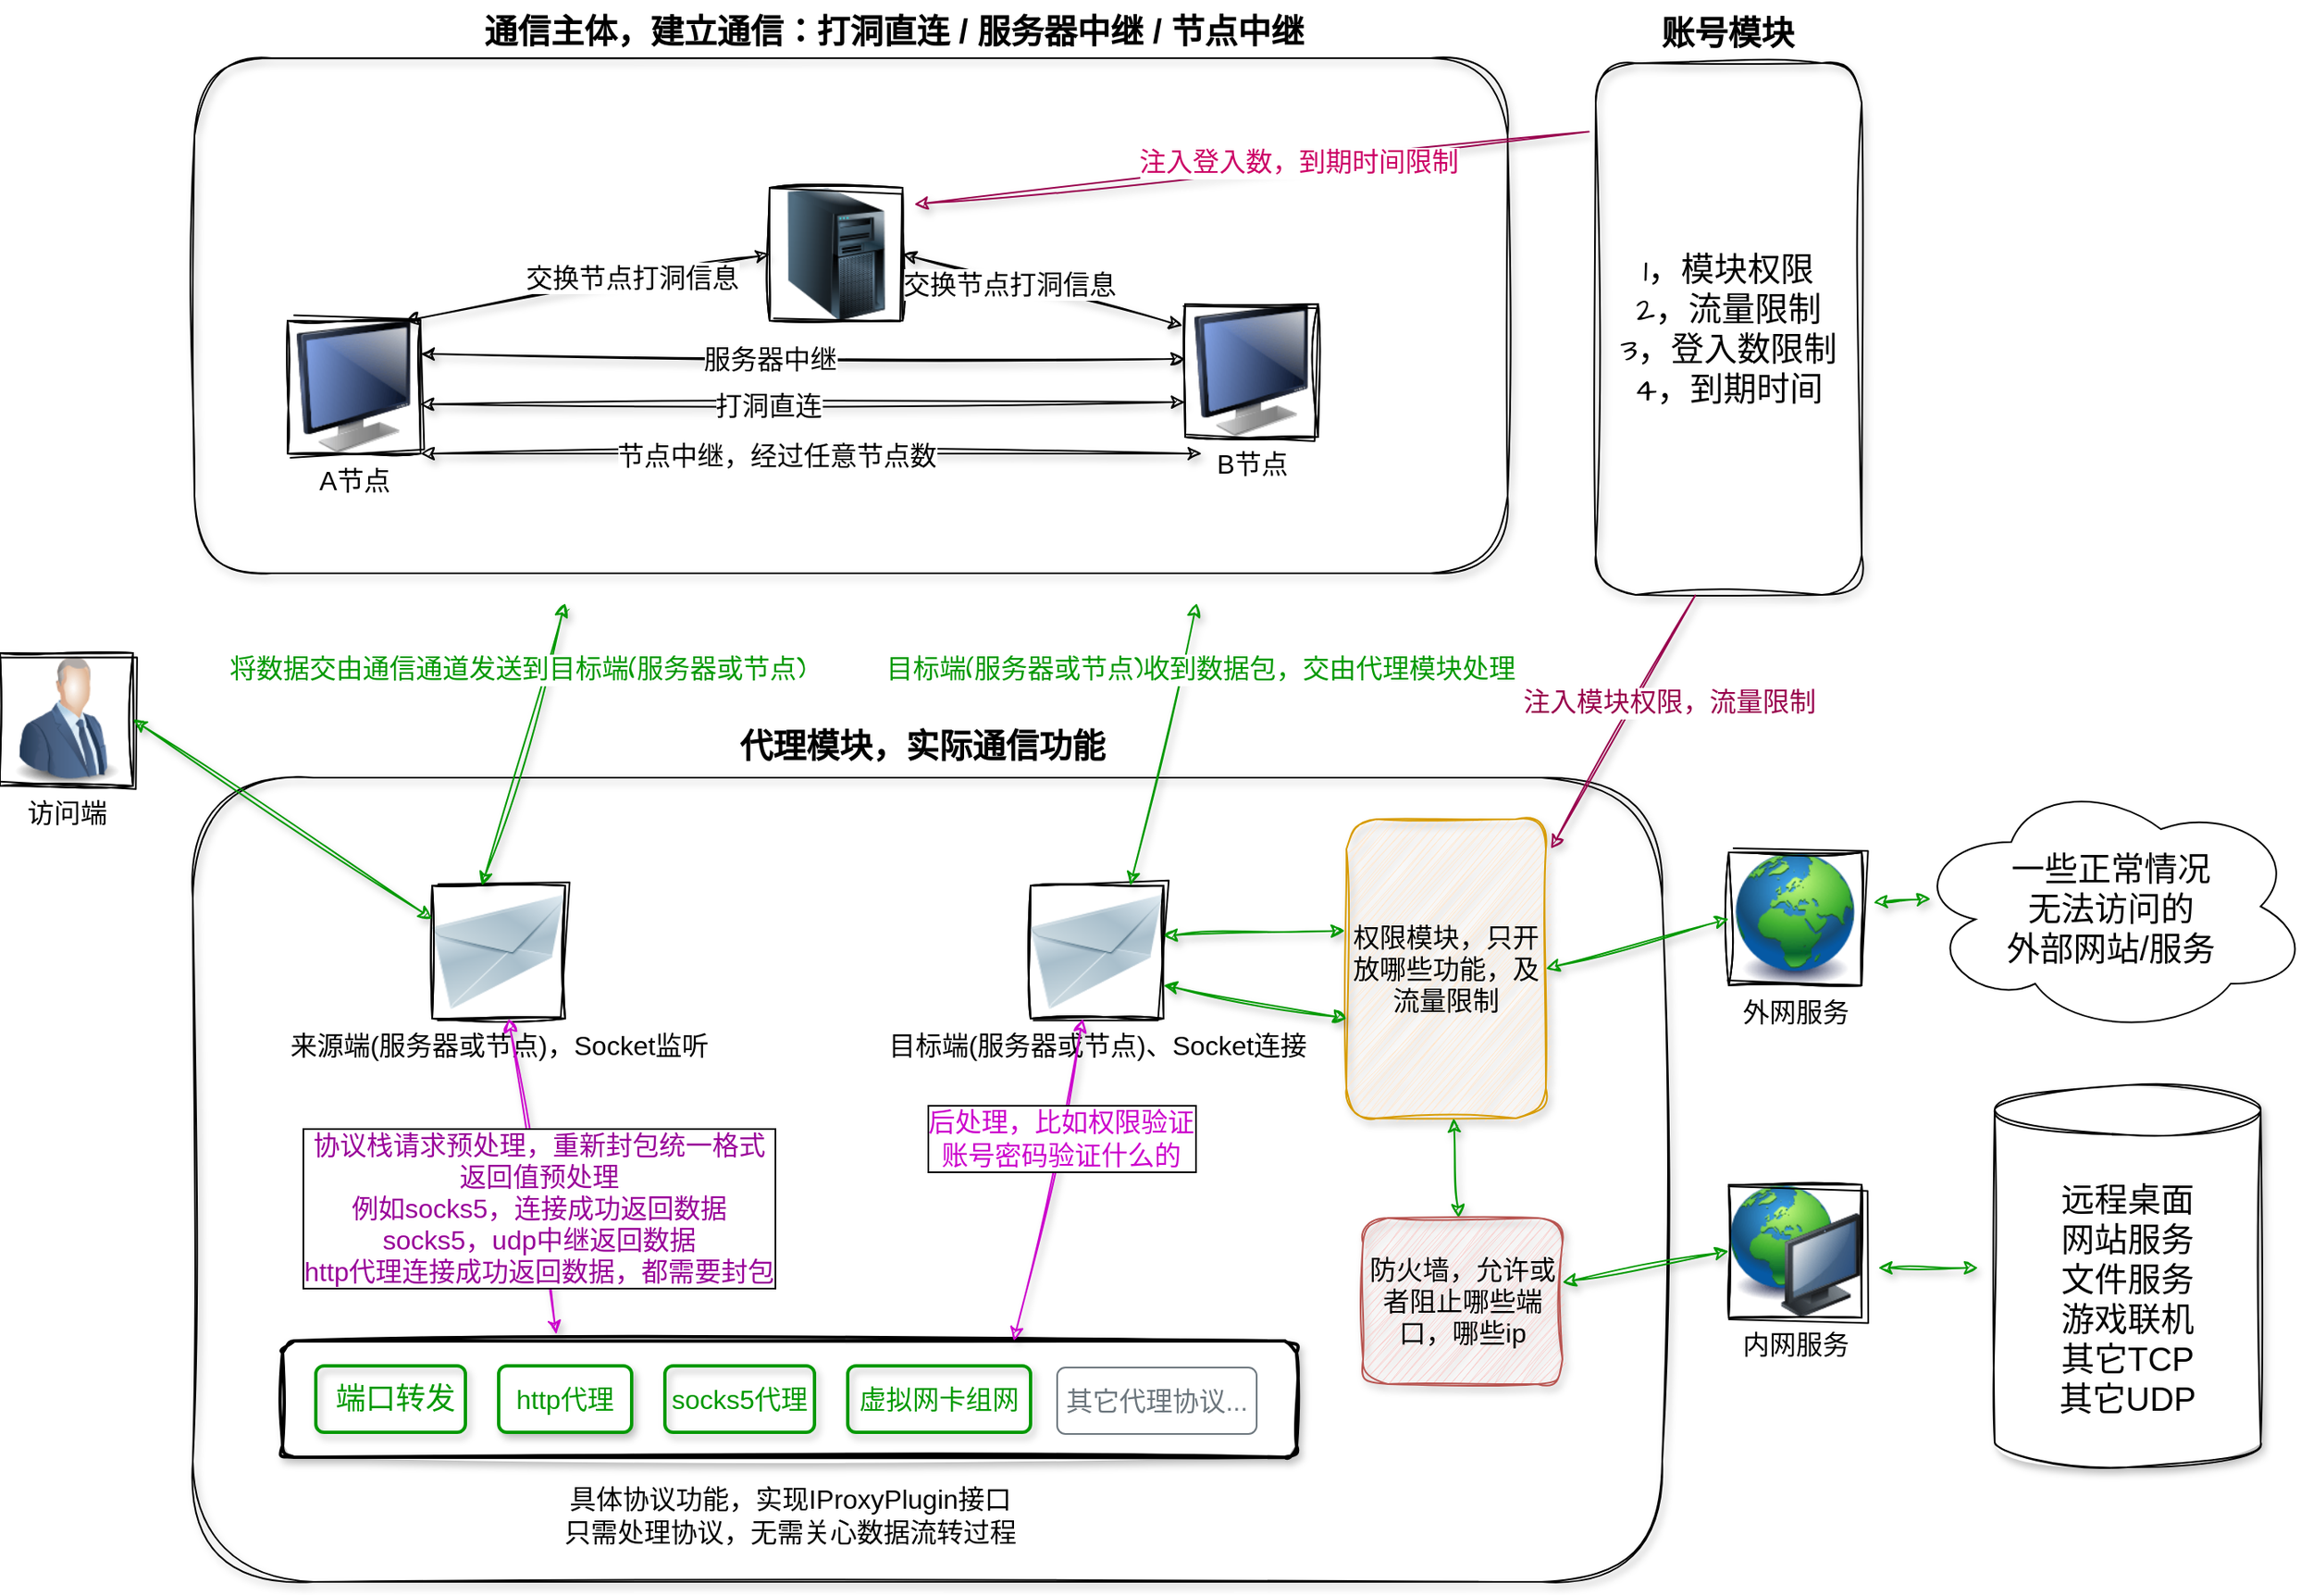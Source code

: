 <mxfile version="21.1.2" type="device">
  <diagram name="第 1 页" id="WeksNQTn7rmUZLTNm6jE">
    <mxGraphModel dx="2030" dy="1977" grid="1" gridSize="10" guides="1" tooltips="1" connect="1" arrows="1" fold="1" page="0" pageScale="1" pageWidth="1600" pageHeight="900" background="none" math="0" shadow="0">
      <root>
        <mxCell id="0" />
        <mxCell id="1" parent="0" />
        <mxCell id="hFxCbtqMRwaJQjfIHnZt-23" value="" style="rounded=1;whiteSpace=wrap;html=1;fillColor=none;glass=0;sketch=1;curveFitting=1;jiggle=2;shadow=1;container=1;movable=1;resizable=1;rotatable=1;deletable=1;editable=1;locked=0;connectable=1;" parent="1" vertex="1">
          <mxGeometry x="237" y="-678" width="790" height="310" as="geometry" />
        </mxCell>
        <mxCell id="hFxCbtqMRwaJQjfIHnZt-26" value="" style="rounded=1;whiteSpace=wrap;html=1;sketch=1;curveFitting=1;jiggle=2;shadow=1;fillColor=none;movable=1;resizable=1;rotatable=1;deletable=1;editable=1;locked=0;connectable=1;" parent="1" vertex="1">
          <mxGeometry x="236" y="-245" width="884" height="484" as="geometry" />
        </mxCell>
        <mxCell id="3vAu_ZUaitDxesohSRle-2" value="" style="rounded=1;whiteSpace=wrap;html=1;absoluteArcSize=1;arcSize=14;strokeWidth=2;gradientColor=none;glass=0;sketch=1;curveFitting=1;jiggle=2;shadow=1;fillColor=default;" parent="1" vertex="1">
          <mxGeometry x="290" y="94" width="610" height="70" as="geometry" />
        </mxCell>
        <mxCell id="3vAu_ZUaitDxesohSRle-3" value="端口转发" style="html=1;shadow=1;dashed=0;shape=mxgraph.bootstrap.rrect;rSize=5;strokeColor=#009900;strokeWidth=2;fillColor=none;whiteSpace=wrap;align=left;verticalAlign=middle;spacingLeft=10;fontStyle=0;fontSize=18;labelBackgroundColor=default;labelBorderColor=none;fontColor=#009900;" parent="1" vertex="1">
          <mxGeometry x="310" y="109" width="90" height="40" as="geometry" />
        </mxCell>
        <mxCell id="3vAu_ZUaitDxesohSRle-5" value="http代理" style="html=1;shadow=1;dashed=0;shape=mxgraph.bootstrap.rrect;rSize=5;strokeColor=#009900;strokeWidth=2;fillColor=default;fontColor=#009900;whiteSpace=wrap;align=center;verticalAlign=middle;spacingLeft=0;fontStyle=0;fontSize=16;spacing=5;" parent="1" vertex="1">
          <mxGeometry x="420" y="109" width="80" height="40" as="geometry" />
        </mxCell>
        <mxCell id="3vAu_ZUaitDxesohSRle-6" value="socks5代理" style="html=1;shadow=1;dashed=0;shape=mxgraph.bootstrap.rrect;rSize=5;strokeColor=#009900;strokeWidth=2;fillColor=none;fontColor=#009900;whiteSpace=wrap;align=center;verticalAlign=middle;spacingLeft=0;fontStyle=0;fontSize=16;spacing=5;" parent="1" vertex="1">
          <mxGeometry x="520" y="109" width="90" height="40" as="geometry" />
        </mxCell>
        <mxCell id="3vAu_ZUaitDxesohSRle-8" value="虚拟网卡组网" style="html=1;shadow=1;dashed=0;shape=mxgraph.bootstrap.rrect;rSize=5;strokeColor=#009900;strokeWidth=2;fillColor=none;fontColor=#009900;whiteSpace=wrap;align=center;verticalAlign=middle;spacingLeft=0;fontStyle=0;fontSize=16;spacing=5;" parent="1" vertex="1">
          <mxGeometry x="630" y="109" width="110" height="40" as="geometry" />
        </mxCell>
        <mxCell id="3vAu_ZUaitDxesohSRle-9" value="其它代理协议..." style="html=1;shadow=0;dashed=0;shape=mxgraph.bootstrap.rrect;rSize=5;strokeColor=#6C767D;strokeWidth=1;fillColor=none;fontColor=#6C767D;whiteSpace=wrap;align=center;verticalAlign=middle;spacingLeft=0;fontStyle=0;fontSize=16;spacing=5;" parent="1" vertex="1">
          <mxGeometry x="756" y="110" width="120" height="40" as="geometry" />
        </mxCell>
        <mxCell id="3vAu_ZUaitDxesohSRle-10" value="访问端" style="image;html=1;image=img/lib/clip_art/people/Suit_Man_Blue_128x128.png;sketch=1;curveFitting=1;jiggle=2;imageBorder=default;imageBackground=default;fontSize=16;" parent="1" vertex="1">
          <mxGeometry x="120" y="-320" width="80" height="80" as="geometry" />
        </mxCell>
        <mxCell id="3vAu_ZUaitDxesohSRle-11" value="来源端(服务器或节点)，Socket监听" style="image;html=1;image=img/lib/clip_art/networking/Email_128x128.png;sketch=1;curveFitting=1;jiggle=2;imageBorder=default;imageBackground=default;fontSize=16;" parent="1" vertex="1">
          <mxGeometry x="380" y="-180" width="80" height="80" as="geometry" />
        </mxCell>
        <mxCell id="3vAu_ZUaitDxesohSRle-12" value="" style="endArrow=classic;startArrow=classic;html=1;rounded=0;exitX=1;exitY=0.5;exitDx=0;exitDy=0;fillColor=#d5e8d4;strokeColor=#009900;sketch=1;curveFitting=1;jiggle=2;shadow=1;" parent="1" source="3vAu_ZUaitDxesohSRle-10" edge="1">
          <mxGeometry width="50" height="50" relative="1" as="geometry">
            <mxPoint x="200" y="-80" as="sourcePoint" />
            <mxPoint x="380" y="-160" as="targetPoint" />
          </mxGeometry>
        </mxCell>
        <mxCell id="3vAu_ZUaitDxesohSRle-13" value="目标端(服务器或节点)、Socket连接" style="image;html=1;image=img/lib/clip_art/networking/Email_128x128.png;imageBackground=default;imageBorder=default;sketch=1;curveFitting=1;jiggle=2;fontSize=16;" parent="1" vertex="1">
          <mxGeometry x="740" y="-180" width="80" height="80" as="geometry" />
        </mxCell>
        <mxCell id="3vAu_ZUaitDxesohSRle-15" value="内网服务" style="image;html=1;image=img/lib/clip_art/computers/Network_128x128.png;imageBorder=default;imageBackground=default;sketch=1;curveFitting=1;jiggle=2;fontSize=16;" parent="1" vertex="1">
          <mxGeometry x="1160" width="80" height="80" as="geometry" />
        </mxCell>
        <mxCell id="3vAu_ZUaitDxesohSRle-16" value="外网服务" style="image;html=1;image=img/lib/clip_art/general/Earth_globe_128x128.png;fontSize=16;imageBackground=default;imageBorder=default;sketch=1;curveFitting=1;jiggle=2;" parent="1" vertex="1">
          <mxGeometry x="1160" y="-200" width="80" height="80" as="geometry" />
        </mxCell>
        <mxCell id="3vAu_ZUaitDxesohSRle-17" value="" style="endArrow=classic;startArrow=classic;html=1;rounded=0;fillColor=#d5e8d4;strokeColor=#009900;shadow=1;sketch=1;curveFitting=1;jiggle=2;entryX=-0.008;entryY=0.373;entryDx=0;entryDy=0;entryPerimeter=0;" parent="1" target="hFxCbtqMRwaJQjfIHnZt-5" edge="1">
          <mxGeometry width="50" height="50" relative="1" as="geometry">
            <mxPoint x="820" y="-150" as="sourcePoint" />
            <mxPoint x="830" y="-150" as="targetPoint" />
          </mxGeometry>
        </mxCell>
        <mxCell id="3vAu_ZUaitDxesohSRle-18" value="" style="endArrow=classic;startArrow=classic;html=1;rounded=0;entryX=0;entryY=0.5;entryDx=0;entryDy=0;fillColor=#d5e8d4;strokeColor=#009900;shadow=1;sketch=1;curveFitting=1;jiggle=2;" parent="1" source="hFxCbtqMRwaJQjfIHnZt-4" target="3vAu_ZUaitDxesohSRle-15" edge="1">
          <mxGeometry width="50" height="50" relative="1" as="geometry">
            <mxPoint x="1070" y="-110" as="sourcePoint" />
            <mxPoint x="890" y="-80" as="targetPoint" />
          </mxGeometry>
        </mxCell>
        <mxCell id="3vAu_ZUaitDxesohSRle-20" value="具体协议功能，实现IProxyPlugin接口&lt;br&gt;只需处理协议，无需关心数据流转过程" style="text;html=1;strokeColor=none;fillColor=none;align=center;verticalAlign=middle;whiteSpace=wrap;rounded=0;fontSize=16;" parent="1" vertex="1">
          <mxGeometry x="452.5" y="184" width="285" height="30" as="geometry" />
        </mxCell>
        <mxCell id="3vAu_ZUaitDxesohSRle-22" value="" style="endArrow=classic;startArrow=classic;html=1;rounded=0;exitX=0.27;exitY=-0.057;exitDx=0;exitDy=0;exitPerimeter=0;fillColor=#e1d5e7;strokeColor=#CC00CC;sketch=1;curveFitting=1;jiggle=2;shadow=1;" parent="1" source="3vAu_ZUaitDxesohSRle-2" target="3vAu_ZUaitDxesohSRle-11" edge="1">
          <mxGeometry width="50" height="50" relative="1" as="geometry">
            <mxPoint x="450" y="54" as="sourcePoint" />
            <mxPoint x="500" y="4" as="targetPoint" />
          </mxGeometry>
        </mxCell>
        <mxCell id="3vAu_ZUaitDxesohSRle-23" value="协议栈请求预处理，重新封包统一格式&lt;br style=&quot;font-size: 16px;&quot;&gt;返回值预处理&lt;br style=&quot;font-size: 16px;&quot;&gt;例如socks5，连接成功返回数据&lt;br style=&quot;font-size: 16px;&quot;&gt;socks5，udp中继返回数据&lt;br style=&quot;font-size: 16px;&quot;&gt;http代理连接成功返回数据，都需要封包" style="edgeLabel;html=1;align=center;verticalAlign=middle;resizable=0;points=[];fontSize=16;labelBorderColor=default;fontColor=#990099;" parent="3vAu_ZUaitDxesohSRle-22" vertex="1" connectable="0">
          <mxGeometry x="-0.198" y="-2" relative="1" as="geometry">
            <mxPoint x="-1" as="offset" />
          </mxGeometry>
        </mxCell>
        <mxCell id="3vAu_ZUaitDxesohSRle-24" value="" style="endArrow=classic;startArrow=classic;html=1;rounded=1;fillColor=#e1d5e7;strokeColor=#CC00CC;sketch=1;curveFitting=1;jiggle=2;shadow=1;" parent="1" target="3vAu_ZUaitDxesohSRle-13" edge="1">
          <mxGeometry width="50" height="50" relative="1" as="geometry">
            <mxPoint x="730" y="94" as="sourcePoint" />
            <mxPoint x="780" y="44" as="targetPoint" />
          </mxGeometry>
        </mxCell>
        <mxCell id="3vAu_ZUaitDxesohSRle-26" value="后处理，比如权限验证&lt;br style=&quot;font-size: 16px;&quot;&gt;账号密码验证什么的" style="edgeLabel;html=1;align=center;verticalAlign=middle;resizable=0;points=[];fontSize=16;labelBorderColor=default;fontColor=#CC00CC;" parent="3vAu_ZUaitDxesohSRle-24" vertex="1" connectable="0">
          <mxGeometry x="0.267" y="-2" relative="1" as="geometry">
            <mxPoint as="offset" />
          </mxGeometry>
        </mxCell>
        <mxCell id="hFxCbtqMRwaJQjfIHnZt-5" value="权限模块，只开放哪些功能，及流量限制" style="rounded=1;whiteSpace=wrap;html=1;glass=0;shadow=1;sketch=1;curveFitting=1;jiggle=2;fontSize=16;fillColor=#ffe6cc;strokeColor=#d79b00;" parent="1" vertex="1">
          <mxGeometry x="930" y="-220" width="120" height="180" as="geometry" />
        </mxCell>
        <mxCell id="hFxCbtqMRwaJQjfIHnZt-6" value="" style="image;html=1;image=img/lib/clip_art/computers/Server_Tower_128x128.png;imageBorder=default;imageBackground=default;sketch=1;curveFitting=1;jiggle=2;" parent="1" vertex="1">
          <mxGeometry x="583" y="-600" width="80" height="80" as="geometry" />
        </mxCell>
        <mxCell id="hFxCbtqMRwaJQjfIHnZt-7" value="&lt;font style=&quot;font-size: 16px;&quot;&gt;A节点&lt;/font&gt;" style="image;html=1;image=img/lib/clip_art/computers/Monitor_128x128.png;imageBorder=default;imageBackground=default;sketch=1;curveFitting=1;jiggle=2;" parent="1" vertex="1">
          <mxGeometry x="293" y="-520" width="80" height="80" as="geometry" />
        </mxCell>
        <mxCell id="hFxCbtqMRwaJQjfIHnZt-8" value="&lt;font style=&quot;font-size: 16px;&quot;&gt;B节点&lt;/font&gt;" style="image;html=1;image=img/lib/clip_art/computers/Monitor_128x128.png;sketch=1;curveFitting=1;jiggle=2;imageBorder=default;imageBackground=default;" parent="1" vertex="1">
          <mxGeometry x="833" y="-530" width="80" height="80" as="geometry" />
        </mxCell>
        <mxCell id="hFxCbtqMRwaJQjfIHnZt-11" value="" style="endArrow=classic;startArrow=classic;html=1;rounded=0;entryX=0;entryY=0.5;entryDx=0;entryDy=0;exitX=0.885;exitY=0.001;exitDx=0;exitDy=0;exitPerimeter=0;sketch=1;curveFitting=1;jiggle=2;shadow=1;" parent="1" source="hFxCbtqMRwaJQjfIHnZt-7" target="hFxCbtqMRwaJQjfIHnZt-6" edge="1">
          <mxGeometry width="50" height="50" relative="1" as="geometry">
            <mxPoint x="473" y="-440" as="sourcePoint" />
            <mxPoint x="523" y="-490" as="targetPoint" />
          </mxGeometry>
        </mxCell>
        <mxCell id="hFxCbtqMRwaJQjfIHnZt-12" value="交换节点打洞信息" style="edgeLabel;html=1;align=center;verticalAlign=middle;resizable=0;points=[];fontSize=16;" parent="hFxCbtqMRwaJQjfIHnZt-11" vertex="1" connectable="0">
          <mxGeometry x="0.244" y="1" relative="1" as="geometry">
            <mxPoint as="offset" />
          </mxGeometry>
        </mxCell>
        <mxCell id="hFxCbtqMRwaJQjfIHnZt-13" value="" style="endArrow=classic;startArrow=classic;html=1;rounded=0;entryX=1;entryY=0.5;entryDx=0;entryDy=0;exitX=-0.019;exitY=0.163;exitDx=0;exitDy=0;exitPerimeter=0;shadow=1;sketch=1;curveFitting=1;jiggle=2;" parent="1" source="hFxCbtqMRwaJQjfIHnZt-8" target="hFxCbtqMRwaJQjfIHnZt-6" edge="1">
          <mxGeometry width="50" height="50" relative="1" as="geometry">
            <mxPoint x="643" y="-430" as="sourcePoint" />
            <mxPoint x="752" y="-520" as="targetPoint" />
          </mxGeometry>
        </mxCell>
        <mxCell id="hFxCbtqMRwaJQjfIHnZt-14" value="交换节点打洞信息" style="edgeLabel;html=1;align=center;verticalAlign=middle;resizable=0;points=[];fontSize=16;" parent="hFxCbtqMRwaJQjfIHnZt-13" vertex="1" connectable="0">
          <mxGeometry x="0.244" y="1" relative="1" as="geometry">
            <mxPoint as="offset" />
          </mxGeometry>
        </mxCell>
        <mxCell id="hFxCbtqMRwaJQjfIHnZt-15" value="" style="endArrow=classic;startArrow=classic;html=1;rounded=0;exitX=0.996;exitY=0.641;exitDx=0;exitDy=0;exitPerimeter=0;entryX=0;entryY=0.75;entryDx=0;entryDy=0;sketch=1;curveFitting=1;jiggle=2;shadow=1;" parent="1" edge="1">
          <mxGeometry width="50" height="50" relative="1" as="geometry">
            <mxPoint x="372.68" y="-469.72" as="sourcePoint" />
            <mxPoint x="833" y="-471" as="targetPoint" />
          </mxGeometry>
        </mxCell>
        <mxCell id="hFxCbtqMRwaJQjfIHnZt-16" value="打洞直连" style="edgeLabel;html=1;align=center;verticalAlign=middle;resizable=0;points=[];fontSize=16;" parent="hFxCbtqMRwaJQjfIHnZt-15" vertex="1" connectable="0">
          <mxGeometry x="-0.089" y="-1" relative="1" as="geometry">
            <mxPoint as="offset" />
          </mxGeometry>
        </mxCell>
        <mxCell id="hFxCbtqMRwaJQjfIHnZt-17" value="" style="endArrow=classic;startArrow=classic;html=1;rounded=0;exitX=1;exitY=0.25;exitDx=0;exitDy=0;entryX=-0.004;entryY=0.413;entryDx=0;entryDy=0;entryPerimeter=0;shadow=1;sketch=1;curveFitting=1;jiggle=2;" parent="1" source="hFxCbtqMRwaJQjfIHnZt-7" target="hFxCbtqMRwaJQjfIHnZt-8" edge="1">
          <mxGeometry width="50" height="50" relative="1" as="geometry">
            <mxPoint x="493" y="-420" as="sourcePoint" />
            <mxPoint x="823" y="-490" as="targetPoint" />
          </mxGeometry>
        </mxCell>
        <mxCell id="hFxCbtqMRwaJQjfIHnZt-18" value="服务器中继" style="edgeLabel;html=1;align=center;verticalAlign=middle;resizable=0;points=[];fontSize=16;" parent="hFxCbtqMRwaJQjfIHnZt-17" vertex="1" connectable="0">
          <mxGeometry x="-0.089" y="-1" relative="1" as="geometry">
            <mxPoint as="offset" />
          </mxGeometry>
        </mxCell>
        <mxCell id="hFxCbtqMRwaJQjfIHnZt-19" value="" style="endArrow=classic;startArrow=classic;html=1;rounded=0;exitX=1;exitY=1;exitDx=0;exitDy=0;shadow=1;sketch=1;curveFitting=1;jiggle=2;" parent="1" source="hFxCbtqMRwaJQjfIHnZt-7" edge="1">
          <mxGeometry width="50" height="50" relative="1" as="geometry">
            <mxPoint x="483" y="-380" as="sourcePoint" />
            <mxPoint x="843" y="-440" as="targetPoint" />
          </mxGeometry>
        </mxCell>
        <mxCell id="hFxCbtqMRwaJQjfIHnZt-20" value="节点中继，经过任意节点数" style="edgeLabel;html=1;align=center;verticalAlign=middle;resizable=0;points=[];fontSize=16;" parent="hFxCbtqMRwaJQjfIHnZt-19" vertex="1" connectable="0">
          <mxGeometry x="-0.089" y="-1" relative="1" as="geometry">
            <mxPoint as="offset" />
          </mxGeometry>
        </mxCell>
        <mxCell id="hFxCbtqMRwaJQjfIHnZt-24" value="通信主体，建立通信：打洞直连 / 服务器中继 / 节点中继" style="text;html=1;strokeColor=none;fillColor=none;align=center;verticalAlign=middle;whiteSpace=wrap;rounded=0;fontSize=20;fontStyle=1;fontColor=default;" parent="1" vertex="1">
          <mxGeometry x="403" y="-710" width="510" height="30" as="geometry" />
        </mxCell>
        <mxCell id="hFxCbtqMRwaJQjfIHnZt-27" value="" style="endArrow=classic;startArrow=classic;html=1;rounded=0;sketch=1;curveFitting=1;jiggle=2;shadow=1;fillColor=#d5e8d4;strokeColor=#009900;" parent="1" edge="1">
          <mxGeometry width="50" height="50" relative="1" as="geometry">
            <mxPoint x="410" y="-180" as="sourcePoint" />
            <mxPoint x="460" y="-350" as="targetPoint" />
          </mxGeometry>
        </mxCell>
        <mxCell id="hFxCbtqMRwaJQjfIHnZt-28" value="将数据交由通信通道发送到目标端(服务器或节点)" style="edgeLabel;html=1;align=center;verticalAlign=middle;resizable=0;points=[];fontSize=16;fontFamily=Architects Daughter;fontSource=https%3A%2F%2Ffonts.googleapis.com%2Fcss%3Ffamily%3DArchitects%2BDaughter;fontColor=#009900;" parent="hFxCbtqMRwaJQjfIHnZt-27" vertex="1" connectable="0">
          <mxGeometry x="-0.223" y="-1" relative="1" as="geometry">
            <mxPoint y="-64" as="offset" />
          </mxGeometry>
        </mxCell>
        <mxCell id="hFxCbtqMRwaJQjfIHnZt-29" value="代理模块，实际通信功能" style="text;html=1;strokeColor=none;fillColor=none;align=center;verticalAlign=middle;whiteSpace=wrap;rounded=0;fontSize=20;fontStyle=1" parent="1" vertex="1">
          <mxGeometry x="555" y="-280" width="240" height="30" as="geometry" />
        </mxCell>
        <mxCell id="hFxCbtqMRwaJQjfIHnZt-35" value="" style="endArrow=classic;startArrow=classic;html=1;rounded=0;sketch=1;hachureGap=4;jiggle=2;curveFitting=1;fontFamily=Architects Daughter;fontSource=https%3A%2F%2Ffonts.googleapis.com%2Fcss%3Ffamily%3DArchitects%2BDaughter;fontSize=16;fillColor=#d5e8d4;strokeColor=#009900;shadow=1;" parent="1" edge="1">
          <mxGeometry width="50" height="50" relative="1" as="geometry">
            <mxPoint x="800" y="-180" as="sourcePoint" />
            <mxPoint x="840" y="-350" as="targetPoint" />
          </mxGeometry>
        </mxCell>
        <mxCell id="hFxCbtqMRwaJQjfIHnZt-36" value="目标端(服务器或节点)收到数据包，交由代理模块处理" style="edgeLabel;html=1;align=center;verticalAlign=middle;resizable=0;points=[];fontSize=16;fontFamily=Architects Daughter;fontColor=#009900;" parent="hFxCbtqMRwaJQjfIHnZt-35" vertex="1" connectable="0">
          <mxGeometry x="-0.093" y="-4" relative="1" as="geometry">
            <mxPoint x="20" y="-54" as="offset" />
          </mxGeometry>
        </mxCell>
        <mxCell id="hFxCbtqMRwaJQjfIHnZt-37" value="" style="endArrow=classic;startArrow=classic;html=1;rounded=0;sketch=1;hachureGap=4;jiggle=2;curveFitting=1;fontFamily=Architects Daughter;fontSource=https%3A%2F%2Ffonts.googleapis.com%2Fcss%3Ffamily%3DArchitects%2BDaughter;fontSize=16;fillColor=#d5e8d4;strokeColor=#009900;shadow=1;entryX=0.002;entryY=0.667;entryDx=0;entryDy=0;entryPerimeter=0;" parent="1" target="hFxCbtqMRwaJQjfIHnZt-5" edge="1">
          <mxGeometry width="50" height="50" relative="1" as="geometry">
            <mxPoint x="820" y="-120" as="sourcePoint" />
            <mxPoint x="950" y="-90" as="targetPoint" />
          </mxGeometry>
        </mxCell>
        <mxCell id="hFxCbtqMRwaJQjfIHnZt-46" value="" style="endArrow=classic;startArrow=classic;html=1;rounded=0;fillColor=#d5e8d4;strokeColor=#009900;shadow=1;sketch=1;curveFitting=1;jiggle=2;" parent="1" source="hFxCbtqMRwaJQjfIHnZt-5" target="hFxCbtqMRwaJQjfIHnZt-4" edge="1">
          <mxGeometry width="50" height="50" relative="1" as="geometry">
            <mxPoint x="1070" y="-110" as="sourcePoint" />
            <mxPoint x="1190" y="-100" as="targetPoint" />
          </mxGeometry>
        </mxCell>
        <mxCell id="hFxCbtqMRwaJQjfIHnZt-4" value="防火墙，允许或者阻止哪些端口，哪些ip" style="rounded=1;whiteSpace=wrap;html=1;glass=0;shadow=1;sketch=1;curveFitting=1;jiggle=2;fontSize=16;fillColor=#f8cecc;strokeColor=#b85450;" parent="1" vertex="1">
          <mxGeometry x="940" y="20" width="120" height="100" as="geometry" />
        </mxCell>
        <mxCell id="hFxCbtqMRwaJQjfIHnZt-47" value="" style="endArrow=classic;startArrow=classic;html=1;rounded=0;sketch=1;hachureGap=4;jiggle=2;curveFitting=1;fontFamily=Architects Daughter;fontSource=https%3A%2F%2Ffonts.googleapis.com%2Fcss%3Ffamily%3DArchitects%2BDaughter;fontSize=16;entryX=0;entryY=0.5;entryDx=0;entryDy=0;shadow=1;strokeColor=#009900;exitX=1;exitY=0.5;exitDx=0;exitDy=0;" parent="1" source="hFxCbtqMRwaJQjfIHnZt-5" target="3vAu_ZUaitDxesohSRle-16" edge="1">
          <mxGeometry width="50" height="50" relative="1" as="geometry">
            <mxPoint x="1050" y="-190" as="sourcePoint" />
            <mxPoint x="1100" y="-240" as="targetPoint" />
          </mxGeometry>
        </mxCell>
        <mxCell id="hFxCbtqMRwaJQjfIHnZt-48" value="1，模块权限&lt;br&gt;2，流量限制&lt;br&gt;3，登入数限制&lt;br&gt;4，到期时间" style="rounded=1;whiteSpace=wrap;html=1;sketch=1;hachureGap=4;jiggle=2;curveFitting=1;fontFamily=Architects Daughter;fontSource=https%3A%2F%2Ffonts.googleapis.com%2Fcss%3Ffamily%3DArchitects%2BDaughter;fontSize=20;shadow=1;fillColor=none;" parent="1" vertex="1">
          <mxGeometry x="1080" y="-675" width="160" height="320" as="geometry" />
        </mxCell>
        <mxCell id="hFxCbtqMRwaJQjfIHnZt-49" value="账号模块" style="text;html=1;align=center;verticalAlign=middle;resizable=0;points=[];autosize=1;strokeColor=none;fillColor=none;fontSize=20;fontFamily=Architects Daughter;fontStyle=1" parent="1" vertex="1">
          <mxGeometry x="1109" y="-713" width="100" height="40" as="geometry" />
        </mxCell>
        <mxCell id="hFxCbtqMRwaJQjfIHnZt-50" value="" style="endArrow=classic;html=1;rounded=0;sketch=1;hachureGap=4;jiggle=2;curveFitting=1;fontFamily=Architects Daughter;fontSource=https%3A%2F%2Ffonts.googleapis.com%2Fcss%3Ffamily%3DArchitects%2BDaughter;fontSize=16;entryX=1.026;entryY=0.099;entryDx=0;entryDy=0;entryPerimeter=0;exitX=0.374;exitY=1.001;exitDx=0;exitDy=0;exitPerimeter=0;fontColor=#CC0066;strokeColor=#99004D;shadow=1;" parent="1" source="hFxCbtqMRwaJQjfIHnZt-48" target="hFxCbtqMRwaJQjfIHnZt-5" edge="1">
          <mxGeometry width="50" height="50" relative="1" as="geometry">
            <mxPoint x="1230" y="-270" as="sourcePoint" />
            <mxPoint x="1280" y="-320" as="targetPoint" />
          </mxGeometry>
        </mxCell>
        <mxCell id="hFxCbtqMRwaJQjfIHnZt-51" value="注入模块权限，流量限制" style="edgeLabel;html=1;align=center;verticalAlign=middle;resizable=0;points=[];fontSize=16;fontFamily=Architects Daughter;fontColor=#99004D;" parent="hFxCbtqMRwaJQjfIHnZt-50" vertex="1" connectable="0">
          <mxGeometry x="-0.147" y="-1" relative="1" as="geometry">
            <mxPoint x="22" as="offset" />
          </mxGeometry>
        </mxCell>
        <mxCell id="hFxCbtqMRwaJQjfIHnZt-52" value="" style="endArrow=classic;html=1;rounded=0;sketch=1;hachureGap=4;jiggle=2;curveFitting=1;fontFamily=Architects Daughter;fontSource=https%3A%2F%2Ffonts.googleapis.com%2Fcss%3Ffamily%3DArchitects%2BDaughter;fontSize=16;exitX=-0.026;exitY=0.129;exitDx=0;exitDy=0;exitPerimeter=0;strokeColor=#99004D;shadow=1;fontColor=#CC0066;" parent="1" source="hFxCbtqMRwaJQjfIHnZt-48" edge="1">
          <mxGeometry width="50" height="50" relative="1" as="geometry">
            <mxPoint x="1090" y="-560" as="sourcePoint" />
            <mxPoint x="670" y="-590" as="targetPoint" />
          </mxGeometry>
        </mxCell>
        <mxCell id="hFxCbtqMRwaJQjfIHnZt-53" value="注入登入数，到期时间限制" style="edgeLabel;html=1;align=center;verticalAlign=middle;resizable=0;points=[];fontSize=16;fontFamily=Architects Daughter;fontColor=#CC0066;" parent="hFxCbtqMRwaJQjfIHnZt-52" vertex="1" connectable="0">
          <mxGeometry x="-0.134" relative="1" as="geometry">
            <mxPoint as="offset" />
          </mxGeometry>
        </mxCell>
        <mxCell id="8slUIvh0JHWAkWnpkze5-2" value="远程桌面&lt;br style=&quot;font-size: 20px;&quot;&gt;网站服务&lt;br style=&quot;font-size: 20px;&quot;&gt;文件服务&lt;br style=&quot;font-size: 20px;&quot;&gt;游戏联机&lt;br style=&quot;font-size: 20px;&quot;&gt;其它TCP&lt;br style=&quot;font-size: 20px;&quot;&gt;其它UDP" style="shape=cylinder3;whiteSpace=wrap;html=1;boundedLbl=1;backgroundOutline=1;size=15;shadow=1;sketch=1;curveFitting=1;jiggle=2;fontSize=20;" vertex="1" parent="1">
          <mxGeometry x="1320" y="-60" width="160" height="230" as="geometry" />
        </mxCell>
        <mxCell id="8slUIvh0JHWAkWnpkze5-3" value="" style="endArrow=classic;startArrow=classic;html=1;rounded=0;sketch=1;curveFitting=1;jiggle=2;shadow=1;strokeColor=#009900;" edge="1" parent="1">
          <mxGeometry width="50" height="50" relative="1" as="geometry">
            <mxPoint x="1250" y="50" as="sourcePoint" />
            <mxPoint x="1310" y="50" as="targetPoint" />
          </mxGeometry>
        </mxCell>
        <mxCell id="8slUIvh0JHWAkWnpkze5-4" value="一些正常情况&lt;br&gt;无法访问的&lt;br style=&quot;font-size: 20px;&quot;&gt;外部网站/服务" style="ellipse;shape=cloud;whiteSpace=wrap;html=1;fontSize=20;" vertex="1" parent="1">
          <mxGeometry x="1270" y="-245" width="240" height="155" as="geometry" />
        </mxCell>
        <mxCell id="8slUIvh0JHWAkWnpkze5-5" value="" style="endArrow=classic;startArrow=classic;html=1;rounded=0;entryX=0.048;entryY=0.471;entryDx=0;entryDy=0;entryPerimeter=0;exitX=1.089;exitY=0.377;exitDx=0;exitDy=0;exitPerimeter=0;fontColor=#009900;shadow=1;sketch=1;curveFitting=1;jiggle=2;strokeColor=#009900;" edge="1" parent="1" source="3vAu_ZUaitDxesohSRle-16" target="8slUIvh0JHWAkWnpkze5-4">
          <mxGeometry width="50" height="50" relative="1" as="geometry">
            <mxPoint x="1240" y="-150" as="sourcePoint" />
            <mxPoint x="1290" y="-200" as="targetPoint" />
          </mxGeometry>
        </mxCell>
      </root>
    </mxGraphModel>
  </diagram>
</mxfile>
